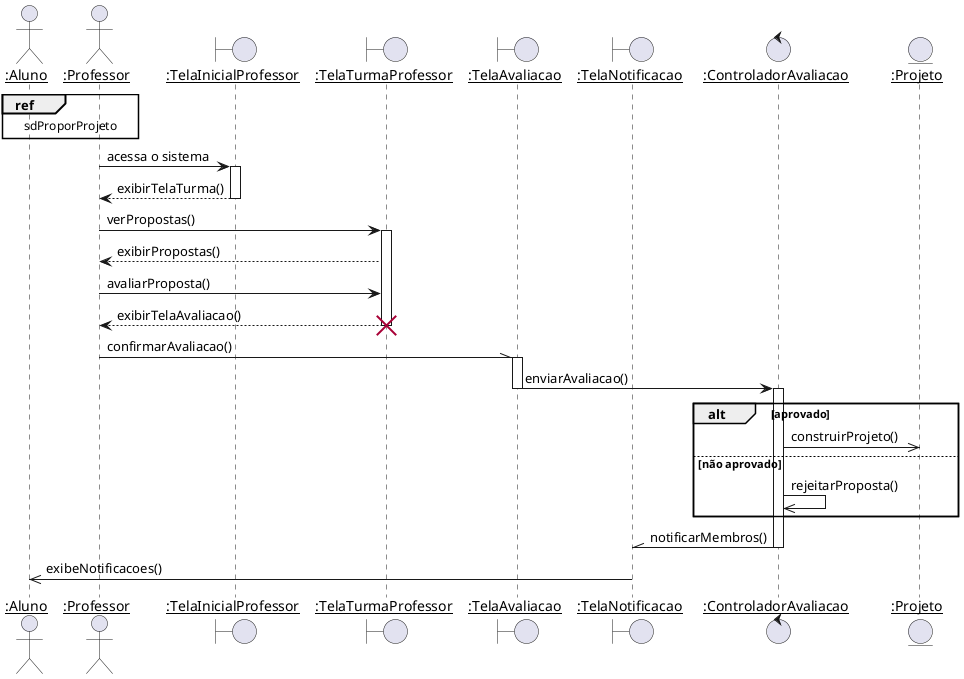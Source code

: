 @startuml
skinparam sequenceParticipant underline

actor ":Aluno" as Aluno
actor ":Professor" as Professor
boundary ":TelaInicialProfessor" as TelaInicialProfessor
boundary ":TelaTurmaProfessor" as TelaTurmaProfessor
boundary ":TelaAvaliacao" as TelaAvaliacao
boundary ":TelaNotificacao" as TelaNotificacao
control ":ControladorAvaliacao" as ControladorAvaliacao
entity ":Projeto" as Projeto

ref over Aluno, Professor : sdProporProjeto

Professor -> TelaInicialProfessor ++: acessa o sistema
TelaInicialProfessor --> Professor --: exibirTelaTurma()
Professor -> TelaTurmaProfessor  ++: verPropostas()
TelaTurmaProfessor --> Professor : exibirPropostas()
Professor -> TelaTurmaProfessor : avaliarProposta()
TelaTurmaProfessor --> Professor : exibirTelaAvaliacao()
destroy TelaTurmaProfessor

Professor -\\ TelaAvaliacao ++: confirmarAvaliacao()
TelaAvaliacao -> ControladorAvaliacao --++: enviarAvaliacao()
alt aprovado
  ControladorAvaliacao ->> Projeto : construirProjeto()
else não aprovado
  ControladorAvaliacao ->> ControladorAvaliacao : rejeitarProposta()
end
ControladorAvaliacao -\\ TelaNotificacao --: notificarMembros()
TelaNotificacao ->> Aluno --: exibeNotificacoes()
@enduml
